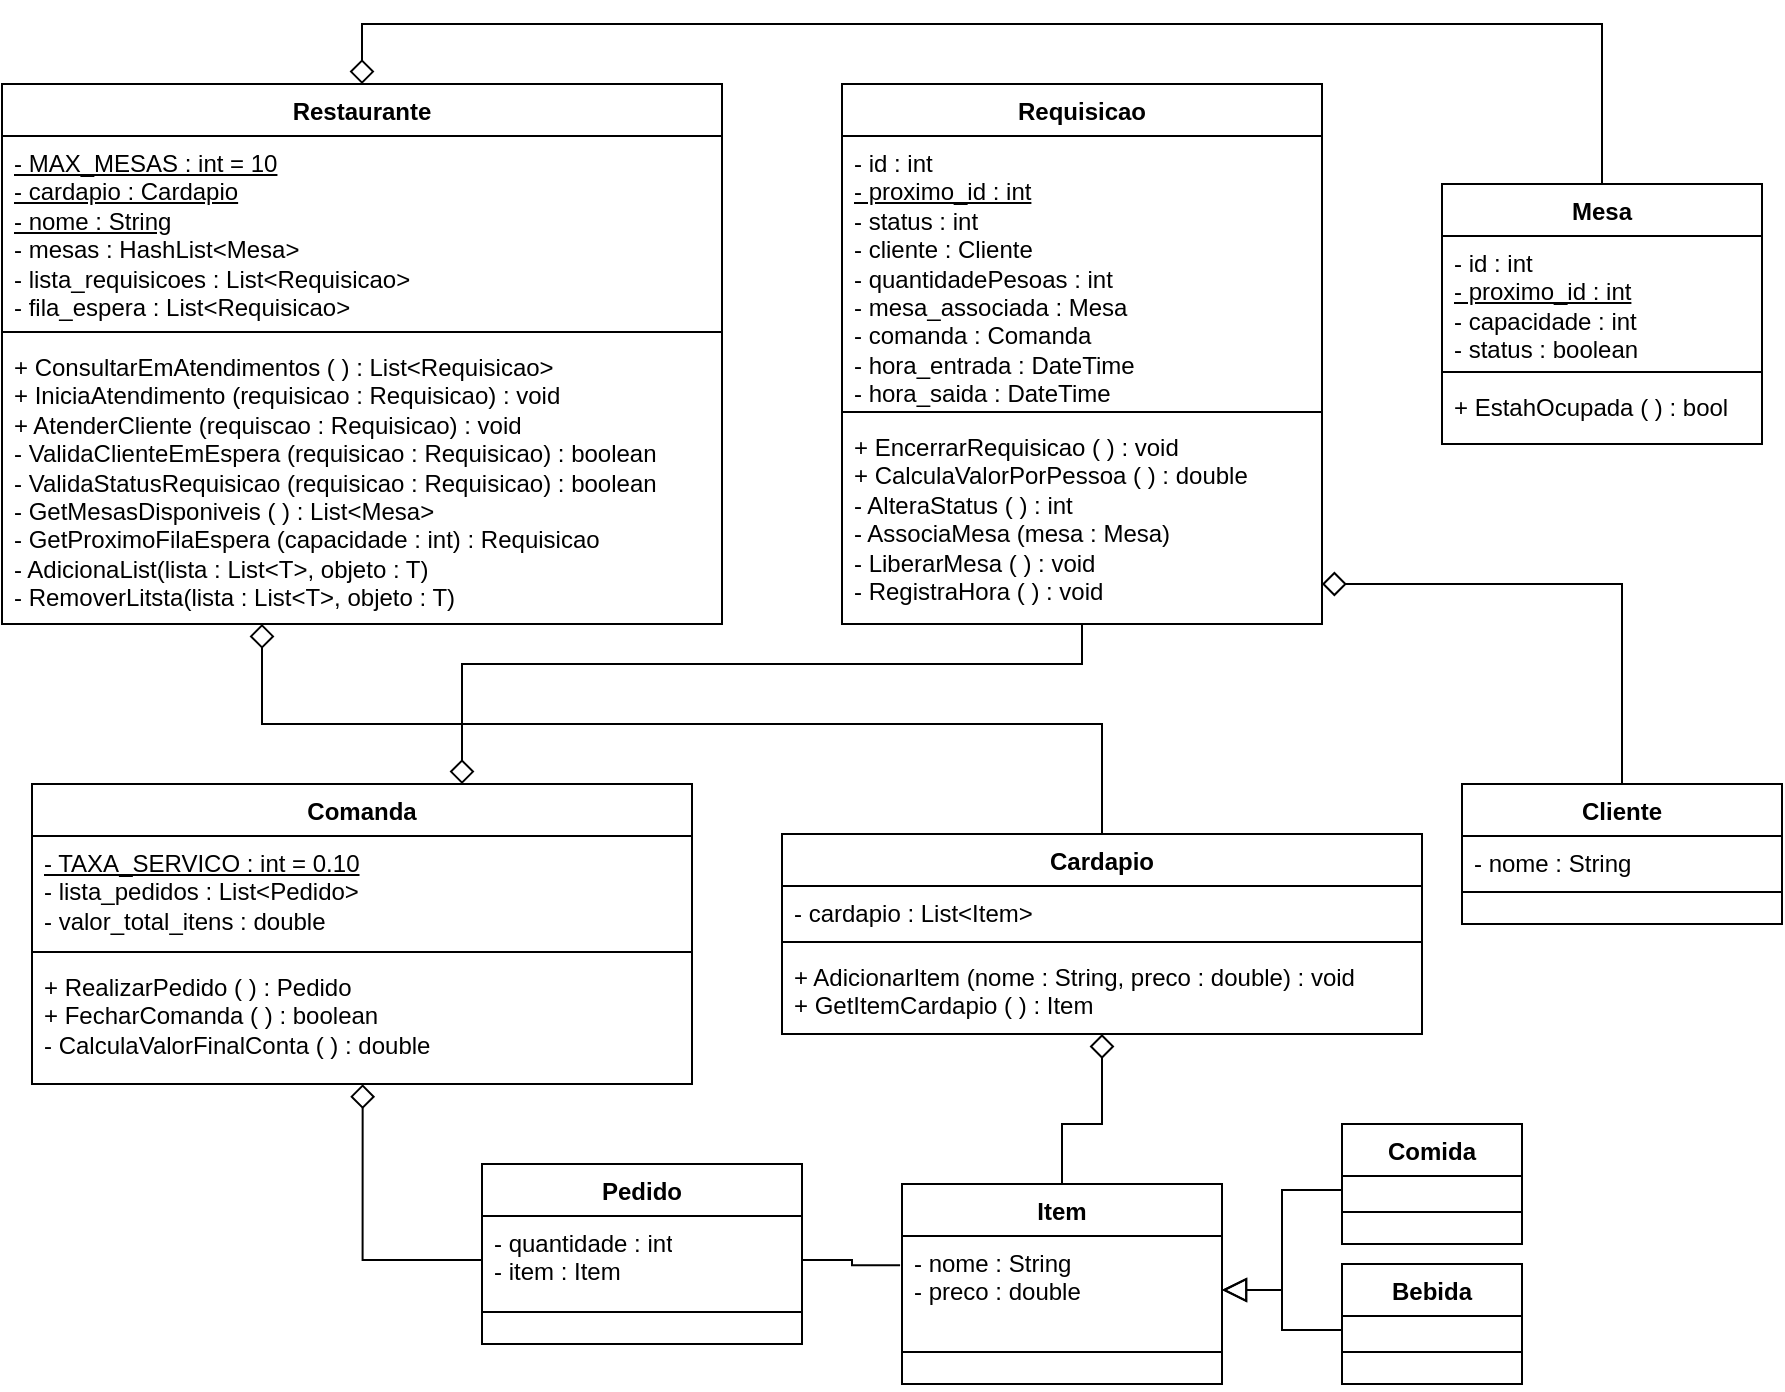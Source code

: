 <mxfile version="24.4.0" type="device">
  <diagram name="Página-1" id="MgQb30tNFkIGV1X--HZA">
    <mxGraphModel dx="2547" dy="1910" grid="1" gridSize="10" guides="1" tooltips="1" connect="1" arrows="1" fold="1" page="1" pageScale="1" pageWidth="827" pageHeight="1169" math="0" shadow="0">
      <root>
        <mxCell id="0" />
        <mxCell id="1" parent="0" />
        <mxCell id="YSmRvJMSFnCRZQsYqabR-1" value="Cliente" style="swimlane;fontStyle=1;align=center;verticalAlign=top;childLayout=stackLayout;horizontal=1;startSize=26;horizontalStack=0;resizeParent=1;resizeParentMax=0;resizeLast=0;collapsible=1;marginBottom=0;whiteSpace=wrap;html=1;" vertex="1" parent="1">
          <mxGeometry x="300" y="210" width="160" height="70" as="geometry">
            <mxRectangle x="70" y="240" width="80" height="30" as="alternateBounds" />
          </mxGeometry>
        </mxCell>
        <mxCell id="YSmRvJMSFnCRZQsYqabR-2" value="- nome : String" style="text;strokeColor=none;fillColor=none;align=left;verticalAlign=top;spacingLeft=4;spacingRight=4;overflow=hidden;rotatable=0;points=[[0,0.5],[1,0.5]];portConstraint=eastwest;whiteSpace=wrap;html=1;" vertex="1" parent="YSmRvJMSFnCRZQsYqabR-1">
          <mxGeometry y="26" width="160" height="24" as="geometry" />
        </mxCell>
        <mxCell id="YSmRvJMSFnCRZQsYqabR-3" value="" style="line;strokeWidth=1;fillColor=none;align=left;verticalAlign=middle;spacingTop=-1;spacingLeft=3;spacingRight=3;rotatable=0;labelPosition=right;points=[];portConstraint=eastwest;strokeColor=inherit;" vertex="1" parent="YSmRvJMSFnCRZQsYqabR-1">
          <mxGeometry y="50" width="160" height="8" as="geometry" />
        </mxCell>
        <mxCell id="YSmRvJMSFnCRZQsYqabR-4" value="&lt;div&gt;&lt;br&gt;&lt;/div&gt;&lt;div&gt;&lt;br&gt;&lt;/div&gt;" style="text;strokeColor=none;fillColor=none;align=left;verticalAlign=top;spacingLeft=4;spacingRight=4;overflow=hidden;rotatable=0;points=[[0,0.5],[1,0.5]];portConstraint=eastwest;whiteSpace=wrap;html=1;" vertex="1" parent="YSmRvJMSFnCRZQsYqabR-1">
          <mxGeometry y="58" width="160" height="12" as="geometry" />
        </mxCell>
        <mxCell id="YSmRvJMSFnCRZQsYqabR-5" value="Restaurante" style="swimlane;fontStyle=1;align=center;verticalAlign=top;childLayout=stackLayout;horizontal=1;startSize=26;horizontalStack=0;resizeParent=1;resizeParentMax=0;resizeLast=0;collapsible=1;marginBottom=0;whiteSpace=wrap;html=1;" vertex="1" parent="1">
          <mxGeometry x="-430" y="-140" width="360" height="270" as="geometry">
            <mxRectangle x="70" y="240" width="80" height="30" as="alternateBounds" />
          </mxGeometry>
        </mxCell>
        <mxCell id="YSmRvJMSFnCRZQsYqabR-6" value="&lt;u&gt;- MAX_MESAS : int = 10&lt;br&gt;- cardapio : Cardapio&lt;br&gt;- nome : String&lt;br&gt;&lt;/u&gt;&lt;div&gt;- mesas : HashList&amp;lt;Mesa&amp;gt;&lt;br&gt;- lista_requisicoes : List&amp;lt;Requisicao&amp;gt;&lt;br&gt;- fila_espera : List&amp;lt;Requisicao&amp;gt;&lt;br&gt;&lt;/div&gt;" style="text;strokeColor=none;fillColor=none;align=left;verticalAlign=top;spacingLeft=4;spacingRight=4;overflow=hidden;rotatable=0;points=[[0,0.5],[1,0.5]];portConstraint=eastwest;whiteSpace=wrap;html=1;" vertex="1" parent="YSmRvJMSFnCRZQsYqabR-5">
          <mxGeometry y="26" width="360" height="94" as="geometry" />
        </mxCell>
        <mxCell id="YSmRvJMSFnCRZQsYqabR-7" value="" style="line;strokeWidth=1;fillColor=none;align=left;verticalAlign=middle;spacingTop=-1;spacingLeft=3;spacingRight=3;rotatable=0;labelPosition=right;points=[];portConstraint=eastwest;strokeColor=inherit;" vertex="1" parent="YSmRvJMSFnCRZQsYqabR-5">
          <mxGeometry y="120" width="360" height="8" as="geometry" />
        </mxCell>
        <mxCell id="YSmRvJMSFnCRZQsYqabR-8" value="&lt;div&gt;+ ConsultarEmAtendimentos ( ) : List&amp;lt;Requisicao&amp;gt;&lt;br&gt;+ IniciaAtendimento (requisicao : Requisicao) : void&lt;br&gt;&lt;/div&gt;&lt;div&gt;+ AtenderCliente (requiscao : Requisicao) : void&lt;/div&gt;&lt;div&gt;- ValidaClienteEmEspera (requisicao : Requisicao) : boolean&lt;br&gt;- ValidaStatusRequisicao (requisicao : Requisicao) : boolean&lt;br&gt;- GetMesasDisponiveis ( ) : List&amp;lt;Mesa&amp;gt;&lt;br&gt;- GetProximoFilaEspera (capacidade : int) : Requisicao&lt;/div&gt;&lt;div&gt;- AdicionaList(lista :&amp;nbsp;&lt;span style=&quot;background-color: initial;&quot;&gt;List&amp;lt;T&amp;gt;&lt;/span&gt;&lt;span style=&quot;background-color: initial;&quot;&gt;, objeto : T)&lt;/span&gt;&lt;/div&gt;&lt;div&gt;&lt;span style=&quot;background-color: initial;&quot;&gt;- RemoverLitsta(lista : List&amp;lt;T&amp;gt;, objeto : T)&lt;/span&gt;&lt;/div&gt;" style="text;strokeColor=none;fillColor=none;align=left;verticalAlign=top;spacingLeft=4;spacingRight=4;overflow=hidden;rotatable=0;points=[[0,0.5],[1,0.5]];portConstraint=eastwest;whiteSpace=wrap;html=1;" vertex="1" parent="YSmRvJMSFnCRZQsYqabR-5">
          <mxGeometry y="128" width="360" height="142" as="geometry" />
        </mxCell>
        <mxCell id="YSmRvJMSFnCRZQsYqabR-10" value="Comanda" style="swimlane;fontStyle=1;align=center;verticalAlign=top;childLayout=stackLayout;horizontal=1;startSize=26;horizontalStack=0;resizeParent=1;resizeParentMax=0;resizeLast=0;collapsible=1;marginBottom=0;whiteSpace=wrap;html=1;" vertex="1" parent="1">
          <mxGeometry x="-415" y="210" width="330" height="150" as="geometry">
            <mxRectangle x="70" y="240" width="80" height="30" as="alternateBounds" />
          </mxGeometry>
        </mxCell>
        <mxCell id="YSmRvJMSFnCRZQsYqabR-11" value="&lt;u&gt;- TAXA_SERVICO : int = 0.10&lt;/u&gt;&lt;br&gt;- lista_pedidos : List&amp;lt;Pedido&amp;gt;&lt;br&gt;- valor_total_itens : double" style="text;strokeColor=none;fillColor=none;align=left;verticalAlign=top;spacingLeft=4;spacingRight=4;overflow=hidden;rotatable=0;points=[[0,0.5],[1,0.5]];portConstraint=eastwest;whiteSpace=wrap;html=1;" vertex="1" parent="YSmRvJMSFnCRZQsYqabR-10">
          <mxGeometry y="26" width="330" height="54" as="geometry" />
        </mxCell>
        <mxCell id="YSmRvJMSFnCRZQsYqabR-12" value="" style="line;strokeWidth=1;fillColor=none;align=left;verticalAlign=middle;spacingTop=-1;spacingLeft=3;spacingRight=3;rotatable=0;labelPosition=right;points=[];portConstraint=eastwest;strokeColor=inherit;" vertex="1" parent="YSmRvJMSFnCRZQsYqabR-10">
          <mxGeometry y="80" width="330" height="8" as="geometry" />
        </mxCell>
        <mxCell id="YSmRvJMSFnCRZQsYqabR-13" value="+ RealizarPedido ( ) : Pedido&lt;br&gt;&lt;div&gt;+ FecharComanda ( ) : boolean&lt;br&gt;- CalculaValorFinalConta ( ) : double&lt;br&gt;&lt;/div&gt;" style="text;strokeColor=none;fillColor=none;align=left;verticalAlign=top;spacingLeft=4;spacingRight=4;overflow=hidden;rotatable=0;points=[[0,0.5],[1,0.5]];portConstraint=eastwest;whiteSpace=wrap;html=1;" vertex="1" parent="YSmRvJMSFnCRZQsYqabR-10">
          <mxGeometry y="88" width="330" height="62" as="geometry" />
        </mxCell>
        <mxCell id="YSmRvJMSFnCRZQsYqabR-14" value="Comida" style="swimlane;fontStyle=1;align=center;verticalAlign=top;childLayout=stackLayout;horizontal=1;startSize=26;horizontalStack=0;resizeParent=1;resizeParentMax=0;resizeLast=0;collapsible=1;marginBottom=0;whiteSpace=wrap;html=1;" vertex="1" parent="1">
          <mxGeometry x="240" y="380" width="90" height="60" as="geometry">
            <mxRectangle x="70" y="240" width="80" height="30" as="alternateBounds" />
          </mxGeometry>
        </mxCell>
        <mxCell id="YSmRvJMSFnCRZQsYqabR-15" value="&lt;div&gt;&lt;br&gt;&lt;/div&gt;" style="text;strokeColor=none;fillColor=none;align=left;verticalAlign=top;spacingLeft=4;spacingRight=4;overflow=hidden;rotatable=0;points=[[0,0.5],[1,0.5]];portConstraint=eastwest;whiteSpace=wrap;html=1;" vertex="1" parent="YSmRvJMSFnCRZQsYqabR-14">
          <mxGeometry y="26" width="90" height="14" as="geometry" />
        </mxCell>
        <mxCell id="YSmRvJMSFnCRZQsYqabR-16" value="" style="line;strokeWidth=1;fillColor=none;align=left;verticalAlign=middle;spacingTop=-1;spacingLeft=3;spacingRight=3;rotatable=0;labelPosition=right;points=[];portConstraint=eastwest;strokeColor=inherit;" vertex="1" parent="YSmRvJMSFnCRZQsYqabR-14">
          <mxGeometry y="40" width="90" height="8" as="geometry" />
        </mxCell>
        <mxCell id="YSmRvJMSFnCRZQsYqabR-17" value="&lt;div&gt;&lt;br&gt;&lt;/div&gt;&lt;div&gt;&lt;br&gt;&lt;/div&gt;" style="text;strokeColor=none;fillColor=none;align=left;verticalAlign=top;spacingLeft=4;spacingRight=4;overflow=hidden;rotatable=0;points=[[0,0.5],[1,0.5]];portConstraint=eastwest;whiteSpace=wrap;html=1;" vertex="1" parent="YSmRvJMSFnCRZQsYqabR-14">
          <mxGeometry y="48" width="90" height="12" as="geometry" />
        </mxCell>
        <mxCell id="YSmRvJMSFnCRZQsYqabR-18" value="Bebida" style="swimlane;fontStyle=1;align=center;verticalAlign=top;childLayout=stackLayout;horizontal=1;startSize=26;horizontalStack=0;resizeParent=1;resizeParentMax=0;resizeLast=0;collapsible=1;marginBottom=0;whiteSpace=wrap;html=1;" vertex="1" parent="1">
          <mxGeometry x="240" y="450" width="90" height="60" as="geometry">
            <mxRectangle x="70" y="240" width="80" height="30" as="alternateBounds" />
          </mxGeometry>
        </mxCell>
        <mxCell id="YSmRvJMSFnCRZQsYqabR-19" value="&lt;div&gt;&lt;br&gt;&lt;/div&gt;&lt;div&gt;&lt;br&gt;&lt;/div&gt;" style="text;strokeColor=none;fillColor=none;align=left;verticalAlign=top;spacingLeft=4;spacingRight=4;overflow=hidden;rotatable=0;points=[[0,0.5],[1,0.5]];portConstraint=eastwest;whiteSpace=wrap;html=1;" vertex="1" parent="YSmRvJMSFnCRZQsYqabR-18">
          <mxGeometry y="26" width="90" height="14" as="geometry" />
        </mxCell>
        <mxCell id="YSmRvJMSFnCRZQsYqabR-20" value="" style="line;strokeWidth=1;fillColor=none;align=left;verticalAlign=middle;spacingTop=-1;spacingLeft=3;spacingRight=3;rotatable=0;labelPosition=right;points=[];portConstraint=eastwest;strokeColor=inherit;" vertex="1" parent="YSmRvJMSFnCRZQsYqabR-18">
          <mxGeometry y="40" width="90" height="8" as="geometry" />
        </mxCell>
        <mxCell id="YSmRvJMSFnCRZQsYqabR-21" value="&lt;div&gt;&lt;br&gt;&lt;/div&gt;&lt;div&gt;&lt;br&gt;&lt;/div&gt;" style="text;strokeColor=none;fillColor=none;align=left;verticalAlign=top;spacingLeft=4;spacingRight=4;overflow=hidden;rotatable=0;points=[[0,0.5],[1,0.5]];portConstraint=eastwest;whiteSpace=wrap;html=1;" vertex="1" parent="YSmRvJMSFnCRZQsYqabR-18">
          <mxGeometry y="48" width="90" height="12" as="geometry" />
        </mxCell>
        <mxCell id="YSmRvJMSFnCRZQsYqabR-22" value="Requisicao" style="swimlane;fontStyle=1;align=center;verticalAlign=top;childLayout=stackLayout;horizontal=1;startSize=26;horizontalStack=0;resizeParent=1;resizeParentMax=0;resizeLast=0;collapsible=1;marginBottom=0;whiteSpace=wrap;html=1;" vertex="1" parent="1">
          <mxGeometry x="-10" y="-140" width="240" height="270" as="geometry">
            <mxRectangle x="70" y="240" width="80" height="30" as="alternateBounds" />
          </mxGeometry>
        </mxCell>
        <mxCell id="YSmRvJMSFnCRZQsYqabR-23" value="- id : int&lt;br&gt;&lt;u&gt;- proximo_id : int&lt;/u&gt;&lt;br&gt;- status : int&lt;br&gt;- cliente : Cliente&lt;br&gt;- quantidadePesoas : int&lt;br&gt;- mesa_associada : Mesa&lt;br&gt;- comanda : Comanda&lt;br&gt;- hora_entrada : DateTime&lt;div&gt;- hora_saida : DateTime&lt;/div&gt;" style="text;strokeColor=none;fillColor=none;align=left;verticalAlign=top;spacingLeft=4;spacingRight=4;overflow=hidden;rotatable=0;points=[[0,0.5],[1,0.5]];portConstraint=eastwest;whiteSpace=wrap;html=1;" vertex="1" parent="YSmRvJMSFnCRZQsYqabR-22">
          <mxGeometry y="26" width="240" height="134" as="geometry" />
        </mxCell>
        <mxCell id="YSmRvJMSFnCRZQsYqabR-24" value="" style="line;strokeWidth=1;fillColor=none;align=left;verticalAlign=middle;spacingTop=-1;spacingLeft=3;spacingRight=3;rotatable=0;labelPosition=right;points=[];portConstraint=eastwest;strokeColor=inherit;" vertex="1" parent="YSmRvJMSFnCRZQsYqabR-22">
          <mxGeometry y="160" width="240" height="8" as="geometry" />
        </mxCell>
        <mxCell id="YSmRvJMSFnCRZQsYqabR-25" value="&lt;div&gt;+ EncerrarRequisicao ( ) : void&lt;br&gt;+ CalculaValorPorPessoa ( ) : double&lt;br&gt;- AlteraStatus ( ) : int&lt;br&gt;- AssociaMesa (mesa : Mesa)&lt;br&gt;- LiberarMesa ( ) : void&lt;br&gt;- RegistraHora ( ) : void&lt;br&gt;&lt;/div&gt;" style="text;strokeColor=none;fillColor=none;align=left;verticalAlign=top;spacingLeft=4;spacingRight=4;overflow=hidden;rotatable=0;points=[[0,0.5],[1,0.5]];portConstraint=eastwest;whiteSpace=wrap;html=1;" vertex="1" parent="YSmRvJMSFnCRZQsYqabR-22">
          <mxGeometry y="168" width="240" height="102" as="geometry" />
        </mxCell>
        <mxCell id="YSmRvJMSFnCRZQsYqabR-68" style="edgeStyle=orthogonalEdgeStyle;rounded=0;orthogonalLoop=1;jettySize=auto;html=1;entryX=0.5;entryY=0;entryDx=0;entryDy=0;endArrow=diamond;endFill=0;endSize=10;" edge="1" parent="1" source="YSmRvJMSFnCRZQsYqabR-27" target="YSmRvJMSFnCRZQsYqabR-5">
          <mxGeometry relative="1" as="geometry">
            <Array as="points">
              <mxPoint x="370" y="-170" />
              <mxPoint x="-250" y="-170" />
            </Array>
          </mxGeometry>
        </mxCell>
        <mxCell id="YSmRvJMSFnCRZQsYqabR-27" value="Mesa" style="swimlane;fontStyle=1;align=center;verticalAlign=top;childLayout=stackLayout;horizontal=1;startSize=26;horizontalStack=0;resizeParent=1;resizeParentMax=0;resizeLast=0;collapsible=1;marginBottom=0;whiteSpace=wrap;html=1;" vertex="1" parent="1">
          <mxGeometry x="290" y="-90" width="160" height="130" as="geometry">
            <mxRectangle x="70" y="240" width="80" height="30" as="alternateBounds" />
          </mxGeometry>
        </mxCell>
        <mxCell id="YSmRvJMSFnCRZQsYqabR-28" value="- id : int&lt;br&gt;&lt;u&gt;- proximo_id : int&lt;/u&gt;&lt;br&gt;- capacidade : int&lt;br&gt;- status : boolean" style="text;strokeColor=none;fillColor=none;align=left;verticalAlign=top;spacingLeft=4;spacingRight=4;overflow=hidden;rotatable=0;points=[[0,0.5],[1,0.5]];portConstraint=eastwest;whiteSpace=wrap;html=1;" vertex="1" parent="YSmRvJMSFnCRZQsYqabR-27">
          <mxGeometry y="26" width="160" height="64" as="geometry" />
        </mxCell>
        <mxCell id="YSmRvJMSFnCRZQsYqabR-29" value="" style="line;strokeWidth=1;fillColor=none;align=left;verticalAlign=middle;spacingTop=-1;spacingLeft=3;spacingRight=3;rotatable=0;labelPosition=right;points=[];portConstraint=eastwest;strokeColor=inherit;" vertex="1" parent="YSmRvJMSFnCRZQsYqabR-27">
          <mxGeometry y="90" width="160" height="8" as="geometry" />
        </mxCell>
        <mxCell id="YSmRvJMSFnCRZQsYqabR-30" value="+ EstahOcupada ( ) : bool" style="text;strokeColor=none;fillColor=none;align=left;verticalAlign=top;spacingLeft=4;spacingRight=4;overflow=hidden;rotatable=0;points=[[0,0.5],[1,0.5]];portConstraint=eastwest;whiteSpace=wrap;html=1;" vertex="1" parent="YSmRvJMSFnCRZQsYqabR-27">
          <mxGeometry y="98" width="160" height="32" as="geometry" />
        </mxCell>
        <mxCell id="YSmRvJMSFnCRZQsYqabR-32" value="Cardapio" style="swimlane;fontStyle=1;align=center;verticalAlign=top;childLayout=stackLayout;horizontal=1;startSize=26;horizontalStack=0;resizeParent=1;resizeParentMax=0;resizeLast=0;collapsible=1;marginBottom=0;whiteSpace=wrap;html=1;" vertex="1" parent="1">
          <mxGeometry x="-40" y="235" width="320" height="100" as="geometry">
            <mxRectangle x="70" y="240" width="80" height="30" as="alternateBounds" />
          </mxGeometry>
        </mxCell>
        <mxCell id="YSmRvJMSFnCRZQsYqabR-33" value="&lt;div&gt;- cardapio : List&amp;lt;Item&amp;gt;&lt;/div&gt;" style="text;strokeColor=none;fillColor=none;align=left;verticalAlign=top;spacingLeft=4;spacingRight=4;overflow=hidden;rotatable=0;points=[[0,0.5],[1,0.5]];portConstraint=eastwest;whiteSpace=wrap;html=1;" vertex="1" parent="YSmRvJMSFnCRZQsYqabR-32">
          <mxGeometry y="26" width="320" height="24" as="geometry" />
        </mxCell>
        <mxCell id="YSmRvJMSFnCRZQsYqabR-34" value="" style="line;strokeWidth=1;fillColor=none;align=left;verticalAlign=middle;spacingTop=-1;spacingLeft=3;spacingRight=3;rotatable=0;labelPosition=right;points=[];portConstraint=eastwest;strokeColor=inherit;" vertex="1" parent="YSmRvJMSFnCRZQsYqabR-32">
          <mxGeometry y="50" width="320" height="8" as="geometry" />
        </mxCell>
        <mxCell id="YSmRvJMSFnCRZQsYqabR-35" value="&lt;div&gt;&lt;span style=&quot;background-color: initial;&quot;&gt;+ AdicionarItem (nome : String, preco : double) : void&lt;/span&gt;&lt;/div&gt;&lt;div&gt;&lt;span style=&quot;background-color: initial;&quot;&gt;+ GetItemCardapio ( ) : Item&lt;/span&gt;&lt;/div&gt;" style="text;strokeColor=none;fillColor=none;align=left;verticalAlign=top;spacingLeft=4;spacingRight=4;overflow=hidden;rotatable=0;points=[[0,0.5],[1,0.5]];portConstraint=eastwest;whiteSpace=wrap;html=1;" vertex="1" parent="YSmRvJMSFnCRZQsYqabR-32">
          <mxGeometry y="58" width="320" height="42" as="geometry" />
        </mxCell>
        <mxCell id="YSmRvJMSFnCRZQsYqabR-42" value="" style="edgeStyle=orthogonalEdgeStyle;rounded=0;orthogonalLoop=1;jettySize=auto;html=1;entryX=0.5;entryY=1.001;entryDx=0;entryDy=0;entryPerimeter=0;endArrow=diamond;endFill=0;endSize=10;exitX=0.5;exitY=0;exitDx=0;exitDy=0;" edge="1" parent="1" source="YSmRvJMSFnCRZQsYqabR-43" target="YSmRvJMSFnCRZQsYqabR-35">
          <mxGeometry relative="1" as="geometry">
            <Array as="points">
              <mxPoint x="100" y="380" />
              <mxPoint x="120" y="380" />
            </Array>
          </mxGeometry>
        </mxCell>
        <mxCell id="YSmRvJMSFnCRZQsYqabR-43" value="Item" style="swimlane;fontStyle=1;align=center;verticalAlign=top;childLayout=stackLayout;horizontal=1;startSize=26;horizontalStack=0;resizeParent=1;resizeParentMax=0;resizeLast=0;collapsible=1;marginBottom=0;whiteSpace=wrap;html=1;" vertex="1" parent="1">
          <mxGeometry x="20" y="410" width="160" height="100" as="geometry">
            <mxRectangle x="70" y="240" width="80" height="30" as="alternateBounds" />
          </mxGeometry>
        </mxCell>
        <mxCell id="YSmRvJMSFnCRZQsYqabR-44" value="&lt;div&gt;&lt;span style=&quot;background-color: initial;&quot;&gt;- nome : String&lt;/span&gt;&lt;br&gt;&lt;/div&gt;&lt;div&gt;- preco : double&lt;br&gt;&lt;/div&gt;" style="text;strokeColor=none;fillColor=none;align=left;verticalAlign=top;spacingLeft=4;spacingRight=4;overflow=hidden;rotatable=0;points=[[0,0.5],[1,0.5]];portConstraint=eastwest;whiteSpace=wrap;html=1;" vertex="1" parent="YSmRvJMSFnCRZQsYqabR-43">
          <mxGeometry y="26" width="160" height="54" as="geometry" />
        </mxCell>
        <mxCell id="YSmRvJMSFnCRZQsYqabR-45" value="" style="line;strokeWidth=1;fillColor=none;align=left;verticalAlign=middle;spacingTop=-1;spacingLeft=3;spacingRight=3;rotatable=0;labelPosition=right;points=[];portConstraint=eastwest;strokeColor=inherit;" vertex="1" parent="YSmRvJMSFnCRZQsYqabR-43">
          <mxGeometry y="80" width="160" height="8" as="geometry" />
        </mxCell>
        <mxCell id="YSmRvJMSFnCRZQsYqabR-46" value="&lt;br&gt;&lt;div&gt;&lt;br&gt;&lt;/div&gt;" style="text;strokeColor=none;fillColor=none;align=left;verticalAlign=top;spacingLeft=4;spacingRight=4;overflow=hidden;rotatable=0;points=[[0,0.5],[1,0.5]];portConstraint=eastwest;whiteSpace=wrap;html=1;" vertex="1" parent="YSmRvJMSFnCRZQsYqabR-43">
          <mxGeometry y="88" width="160" height="12" as="geometry" />
        </mxCell>
        <mxCell id="YSmRvJMSFnCRZQsYqabR-48" value="" style="edgeStyle=orthogonalEdgeStyle;rounded=0;orthogonalLoop=1;jettySize=auto;html=1;entryX=0.501;entryY=1.002;entryDx=0;entryDy=0;entryPerimeter=0;endSize=10;endArrow=diamond;endFill=0;exitX=0;exitY=0.5;exitDx=0;exitDy=0;" edge="1" parent="1" source="YSmRvJMSFnCRZQsYqabR-58" target="YSmRvJMSFnCRZQsYqabR-13">
          <mxGeometry relative="1" as="geometry" />
        </mxCell>
        <mxCell id="YSmRvJMSFnCRZQsYqabR-51" style="edgeStyle=orthogonalEdgeStyle;rounded=0;orthogonalLoop=1;jettySize=auto;html=1;endArrow=diamond;endFill=0;endSize=10;" edge="1" parent="1" source="YSmRvJMSFnCRZQsYqabR-32" target="YSmRvJMSFnCRZQsYqabR-8">
          <mxGeometry relative="1" as="geometry">
            <Array as="points">
              <mxPoint x="120" y="180" />
              <mxPoint x="-300" y="180" />
            </Array>
            <mxPoint x="-260" y="170" as="targetPoint" />
          </mxGeometry>
        </mxCell>
        <mxCell id="YSmRvJMSFnCRZQsYqabR-53" value="" style="edgeStyle=orthogonalEdgeStyle;rounded=0;orthogonalLoop=1;jettySize=auto;html=1;endArrow=block;endFill=0;endSize=10;" edge="1" parent="1" source="YSmRvJMSFnCRZQsYqabR-15" target="YSmRvJMSFnCRZQsYqabR-44">
          <mxGeometry relative="1" as="geometry" />
        </mxCell>
        <mxCell id="YSmRvJMSFnCRZQsYqabR-54" value="" style="edgeStyle=orthogonalEdgeStyle;rounded=0;orthogonalLoop=1;jettySize=auto;html=1;entryX=1;entryY=0.5;entryDx=0;entryDy=0;endArrow=block;endFill=0;endSize=10;" edge="1" parent="1" source="YSmRvJMSFnCRZQsYqabR-19" target="YSmRvJMSFnCRZQsYqabR-44">
          <mxGeometry relative="1" as="geometry" />
        </mxCell>
        <mxCell id="YSmRvJMSFnCRZQsYqabR-57" value="Pedido" style="swimlane;fontStyle=1;align=center;verticalAlign=top;childLayout=stackLayout;horizontal=1;startSize=26;horizontalStack=0;resizeParent=1;resizeParentMax=0;resizeLast=0;collapsible=1;marginBottom=0;whiteSpace=wrap;html=1;" vertex="1" parent="1">
          <mxGeometry x="-190" y="400" width="160" height="90" as="geometry">
            <mxRectangle x="70" y="240" width="80" height="30" as="alternateBounds" />
          </mxGeometry>
        </mxCell>
        <mxCell id="YSmRvJMSFnCRZQsYqabR-58" value="- quantidade : int&lt;div&gt;- item : Item&lt;/div&gt;" style="text;strokeColor=none;fillColor=none;align=left;verticalAlign=top;spacingLeft=4;spacingRight=4;overflow=hidden;rotatable=0;points=[[0,0.5],[1,0.5]];portConstraint=eastwest;whiteSpace=wrap;html=1;" vertex="1" parent="YSmRvJMSFnCRZQsYqabR-57">
          <mxGeometry y="26" width="160" height="44" as="geometry" />
        </mxCell>
        <mxCell id="YSmRvJMSFnCRZQsYqabR-59" value="" style="line;strokeWidth=1;fillColor=none;align=left;verticalAlign=middle;spacingTop=-1;spacingLeft=3;spacingRight=3;rotatable=0;labelPosition=right;points=[];portConstraint=eastwest;strokeColor=inherit;" vertex="1" parent="YSmRvJMSFnCRZQsYqabR-57">
          <mxGeometry y="70" width="160" height="8" as="geometry" />
        </mxCell>
        <mxCell id="YSmRvJMSFnCRZQsYqabR-60" value="&lt;br&gt;&lt;div&gt;&lt;br&gt;&lt;/div&gt;" style="text;strokeColor=none;fillColor=none;align=left;verticalAlign=top;spacingLeft=4;spacingRight=4;overflow=hidden;rotatable=0;points=[[0,0.5],[1,0.5]];portConstraint=eastwest;whiteSpace=wrap;html=1;" vertex="1" parent="YSmRvJMSFnCRZQsYqabR-57">
          <mxGeometry y="78" width="160" height="12" as="geometry" />
        </mxCell>
        <mxCell id="YSmRvJMSFnCRZQsYqabR-69" style="edgeStyle=orthogonalEdgeStyle;rounded=0;orthogonalLoop=1;jettySize=auto;html=1;endArrow=diamond;endFill=0;endSize=10;" edge="1" parent="1" source="YSmRvJMSFnCRZQsYqabR-1" target="YSmRvJMSFnCRZQsYqabR-25">
          <mxGeometry relative="1" as="geometry">
            <Array as="points">
              <mxPoint x="380" y="110" />
              <mxPoint x="170" y="110" />
            </Array>
          </mxGeometry>
        </mxCell>
        <mxCell id="YSmRvJMSFnCRZQsYqabR-71" style="edgeStyle=orthogonalEdgeStyle;rounded=0;orthogonalLoop=1;jettySize=auto;html=1;endArrow=diamond;endFill=0;endSize=10;" edge="1" parent="1" source="YSmRvJMSFnCRZQsYqabR-25" target="YSmRvJMSFnCRZQsYqabR-10">
          <mxGeometry relative="1" as="geometry">
            <Array as="points">
              <mxPoint x="110" y="150" />
              <mxPoint x="-200" y="150" />
            </Array>
          </mxGeometry>
        </mxCell>
        <mxCell id="YSmRvJMSFnCRZQsYqabR-73" style="edgeStyle=orthogonalEdgeStyle;rounded=0;orthogonalLoop=1;jettySize=auto;html=1;entryX=-0.006;entryY=0.271;entryDx=0;entryDy=0;entryPerimeter=0;endArrow=none;endFill=0;" edge="1" parent="1" source="YSmRvJMSFnCRZQsYqabR-58" target="YSmRvJMSFnCRZQsYqabR-44">
          <mxGeometry relative="1" as="geometry" />
        </mxCell>
      </root>
    </mxGraphModel>
  </diagram>
</mxfile>
